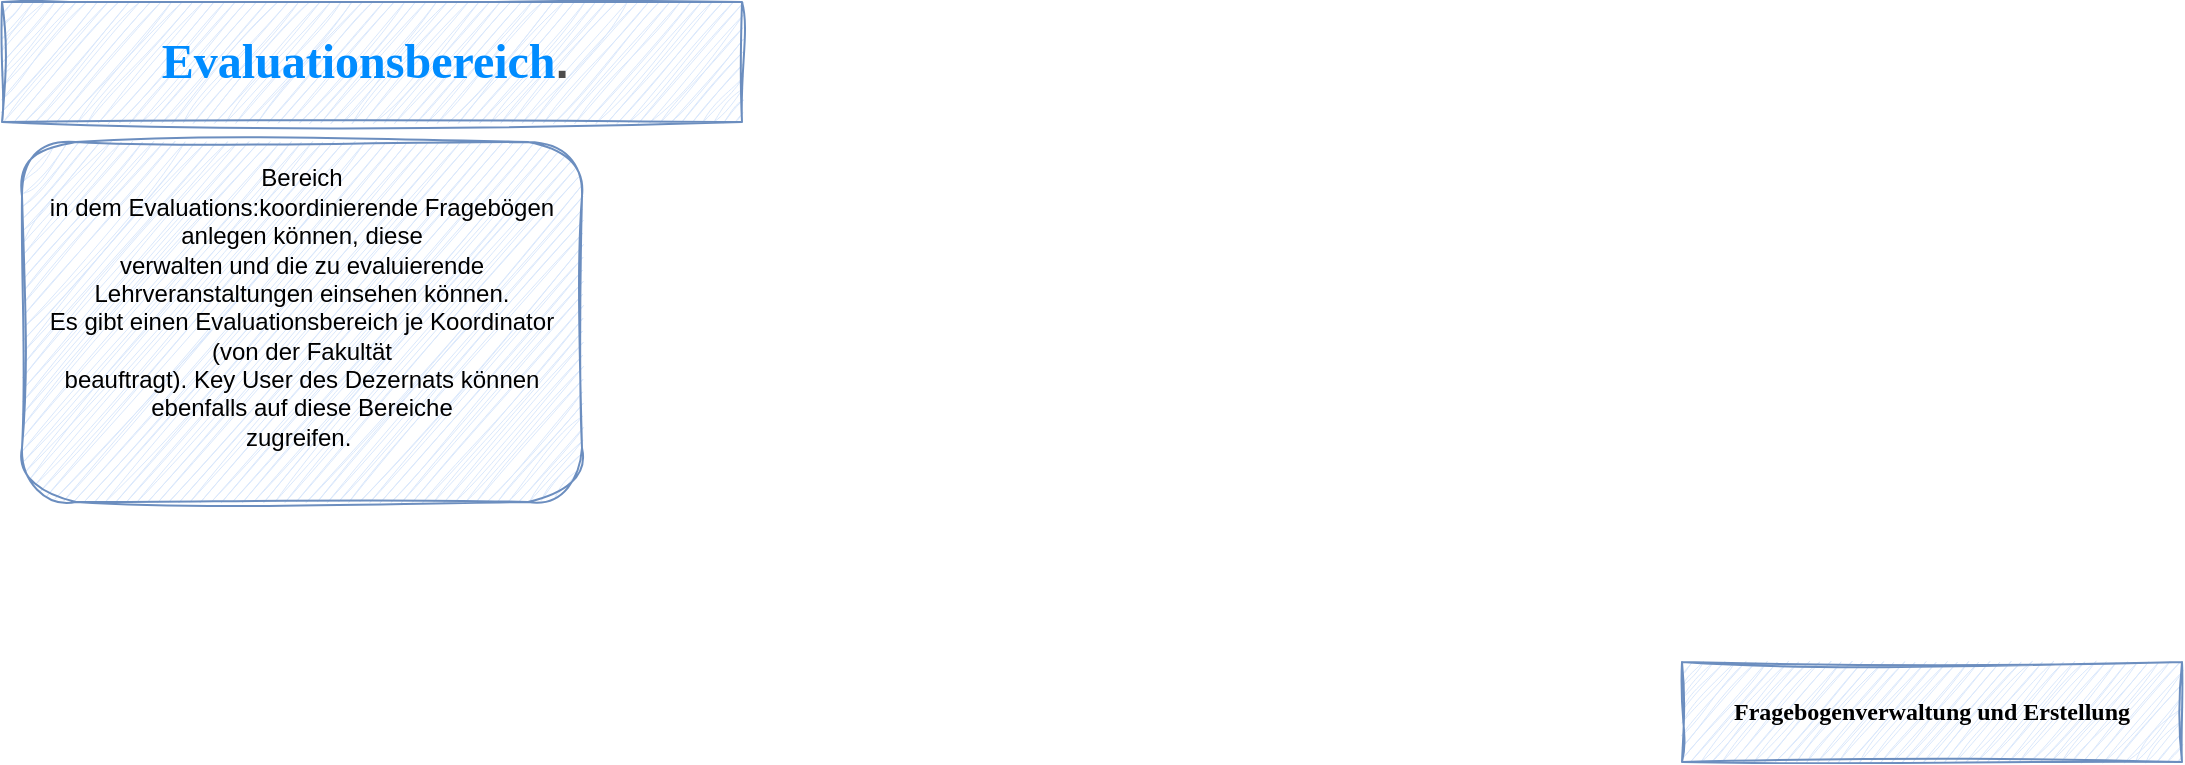 <mxfile version="28.0.9" pages="2">
  <diagram name="Evaluationsbereich" id="bFeAZyRayFYzndqzg-Td">
    <mxGraphModel dx="1426" dy="745" grid="1" gridSize="10" guides="1" tooltips="1" connect="1" arrows="1" fold="1" page="1" pageScale="1" pageWidth="827" pageHeight="1169" math="0" shadow="0">
      <root>
        <mxCell id="0" />
        <mxCell id="1" parent="0" />
        <mxCell id="QAIENvD28hbBHRoYnTSa-1" value="&lt;h1&gt;&lt;b style=&quot;&quot;&gt;&lt;font face=&quot;Verdana&quot; style=&quot;font-size: 24px;&quot;&gt;Evaluationsbereich&lt;/font&gt;&lt;/b&gt;&lt;span style=&quot;color: rgb(77, 77, 77);&quot;&gt;.&lt;/span&gt;&amp;nbsp;&lt;/h1&gt;" style="rounded=0;whiteSpace=wrap;html=1;fillColor=#dae8fc;strokeColor=#6c8ebf;sketch=1;curveFitting=1;jiggle=2;fontColor=#008CFF;" vertex="1" parent="1">
          <mxGeometry x="10" y="20" width="370" height="60" as="geometry" />
        </mxCell>
        <mxCell id="QAIENvD28hbBHRoYnTSa-2" value="&#xa;&lt;div&gt;&lt;span data-mx-given-colors=&quot;{&amp;quot;color&amp;quot;:&amp;quot;rgb(77, 77, 77)&amp;quot;}&quot; style=&quot;color: generic-light-dark(rgb(77, 77, 77), rgb(171, 171, 171));&quot;&gt;Bereich&#xa; in dem Evaluations:koordinierende Fragebögen anlegen können, diese &#xa;verwalten und die zu evaluierende Lehrveranstaltungen einsehen können. &#xa;Es gibt einen Evaluationsbereich je Koordinator (von der Fakultät &#xa;beauftragt). Key User des Dezernats können ebenfalls auf diese Bereiche &#xa;zugreifen.&lt;/span&gt;&amp;nbsp;&lt;/div&gt;&#xa;&#xa;" style="rounded=1;whiteSpace=wrap;html=1;fillColor=#dae8fc;strokeColor=#6c8ebf;sketch=1;curveFitting=1;jiggle=2;align=center;" vertex="1" parent="1">
          <mxGeometry x="20" y="90" width="280" height="180" as="geometry" />
        </mxCell>
        <mxCell id="QAIENvD28hbBHRoYnTSa-3" value="&lt;font face=&quot;Verdana&quot;&gt;&lt;b&gt;Fragebogenverwaltung und Erstellung&lt;/b&gt;&lt;/font&gt;" style="rounded=0;whiteSpace=wrap;html=1;fillColor=#dae8fc;strokeColor=#6c8ebf;sketch=1;curveFitting=1;jiggle=2;" vertex="1" parent="1">
          <mxGeometry x="850" y="350" width="250" height="50" as="geometry" />
        </mxCell>
      </root>
    </mxGraphModel>
  </diagram>
  <diagram id="i5fRMX3bDrgT3CYCGFqA" name="Fragebögen">
    <mxGraphModel dx="1678" dy="876" grid="1" gridSize="10" guides="1" tooltips="1" connect="1" arrows="1" fold="1" page="1" pageScale="1" pageWidth="827" pageHeight="1169" math="0" shadow="0">
      <root>
        <mxCell id="0" />
        <mxCell id="1" parent="0" />
        <mxCell id="W_2epq7IKHOyBFfJu-2j-45" value="" style="rounded=0;whiteSpace=wrap;html=1;" vertex="1" parent="1">
          <mxGeometry x="130" y="115" width="860" height="385" as="geometry" />
        </mxCell>
        <mxCell id="7l6I9ZnIz1sRPXKififV-1" value="&lt;b&gt;&lt;font face=&quot;Verdana&quot; style=&quot;font-size: 19px;&quot;&gt;Fragebogenübersicht&lt;/font&gt;&lt;/b&gt;" style="rounded=0;whiteSpace=wrap;html=1;fillColor=#dae8fc;strokeColor=#6c8ebf;sketch=1;curveFitting=1;jiggle=2;" vertex="1" parent="1">
          <mxGeometry x="40" y="40" width="250" height="50" as="geometry" />
        </mxCell>
        <mxCell id="W_2epq7IKHOyBFfJu-2j-3" value="Fragebogentyp" style="text;html=1;align=center;verticalAlign=middle;whiteSpace=wrap;rounded=0;fontStyle=1" vertex="1" parent="1">
          <mxGeometry x="200" y="260" width="70" height="34" as="geometry" />
        </mxCell>
        <mxCell id="W_2epq7IKHOyBFfJu-2j-4" value="" style="endArrow=none;html=1;rounded=0;" edge="1" parent="1">
          <mxGeometry width="50" height="50" relative="1" as="geometry">
            <mxPoint x="190" y="300" as="sourcePoint" />
            <mxPoint x="920" y="300" as="targetPoint" />
          </mxGeometry>
        </mxCell>
        <mxCell id="W_2epq7IKHOyBFfJu-2j-5" value="Notiz" style="text;html=1;align=center;verticalAlign=middle;whiteSpace=wrap;rounded=0;fontStyle=1" vertex="1" parent="1">
          <mxGeometry x="480" y="260" width="70" height="34" as="geometry" />
        </mxCell>
        <mxCell id="W_2epq7IKHOyBFfJu-2j-6" value="Bearbeiten" style="text;html=1;align=center;verticalAlign=middle;whiteSpace=wrap;rounded=0;fontStyle=1" vertex="1" parent="1">
          <mxGeometry x="670" y="260" width="70" height="34" as="geometry" />
        </mxCell>
        <mxCell id="W_2epq7IKHOyBFfJu-2j-7" value="" style="shape=table;startSize=0;container=1;collapsible=0;childLayout=tableLayout;strokeColor=light-dark(#FFFFFF,#EDEDED);" vertex="1" parent="1">
          <mxGeometry x="191" y="300" width="729" height="160" as="geometry" />
        </mxCell>
        <mxCell id="W_2epq7IKHOyBFfJu-2j-8" value="" style="shape=tableRow;horizontal=0;startSize=0;swimlaneHead=0;swimlaneBody=0;strokeColor=inherit;top=0;left=0;bottom=0;right=0;collapsible=0;dropTarget=0;fillColor=none;points=[[0,0.5],[1,0.5]];portConstraint=eastwest;" vertex="1" parent="W_2epq7IKHOyBFfJu-2j-7">
          <mxGeometry width="729" height="40" as="geometry" />
        </mxCell>
        <mxCell id="W_2epq7IKHOyBFfJu-2j-9" value="Vorlesung" style="shape=partialRectangle;html=1;whiteSpace=wrap;connectable=0;strokeColor=light-dark(#ffffff, #959595);overflow=hidden;fillColor=#f5f5f5;top=0;left=0;bottom=0;right=0;pointerEvents=1;fontColor=#333333;align=left;" vertex="1" parent="W_2epq7IKHOyBFfJu-2j-8">
          <mxGeometry width="243" height="40" as="geometry">
            <mxRectangle width="243" height="40" as="alternateBounds" />
          </mxGeometry>
        </mxCell>
        <mxCell id="W_2epq7IKHOyBFfJu-2j-10" value="" style="shape=partialRectangle;html=1;whiteSpace=wrap;connectable=0;strokeColor=#666666;overflow=hidden;fillColor=#f5f5f5;top=0;left=0;bottom=0;right=0;pointerEvents=1;fontColor=#333333;" vertex="1" parent="W_2epq7IKHOyBFfJu-2j-8">
          <mxGeometry x="243" width="243" height="40" as="geometry">
            <mxRectangle width="243" height="40" as="alternateBounds" />
          </mxGeometry>
        </mxCell>
        <mxCell id="W_2epq7IKHOyBFfJu-2j-11" value="" style="shape=partialRectangle;html=1;whiteSpace=wrap;connectable=0;strokeColor=#666666;overflow=hidden;fillColor=#f5f5f5;top=0;left=0;bottom=0;right=0;pointerEvents=1;fontColor=#333333;" vertex="1" parent="W_2epq7IKHOyBFfJu-2j-8">
          <mxGeometry x="486" width="243" height="40" as="geometry">
            <mxRectangle width="243" height="40" as="alternateBounds" />
          </mxGeometry>
        </mxCell>
        <mxCell id="W_2epq7IKHOyBFfJu-2j-12" value="" style="shape=tableRow;horizontal=0;startSize=0;swimlaneHead=0;swimlaneBody=0;strokeColor=inherit;top=0;left=0;bottom=0;right=0;collapsible=0;dropTarget=0;fillColor=none;points=[[0,0.5],[1,0.5]];portConstraint=eastwest;swimlaneFillColor=#FFFFFF;" vertex="1" parent="W_2epq7IKHOyBFfJu-2j-7">
          <mxGeometry y="40" width="729" height="40" as="geometry" />
        </mxCell>
        <mxCell id="W_2epq7IKHOyBFfJu-2j-13" value="&lt;div align=&quot;left&quot;&gt;Seminar&lt;/div&gt;" style="shape=partialRectangle;html=1;whiteSpace=wrap;connectable=0;strokeColor=inherit;overflow=hidden;fillColor=none;top=0;left=0;bottom=0;right=0;pointerEvents=1;swimlaneFillColor=#FFFFFF;align=left;" vertex="1" parent="W_2epq7IKHOyBFfJu-2j-12">
          <mxGeometry width="243" height="40" as="geometry">
            <mxRectangle width="243" height="40" as="alternateBounds" />
          </mxGeometry>
        </mxCell>
        <mxCell id="W_2epq7IKHOyBFfJu-2j-14" value="" style="shape=partialRectangle;html=1;whiteSpace=wrap;connectable=0;strokeColor=inherit;overflow=hidden;fillColor=none;top=0;left=0;bottom=0;right=0;pointerEvents=1;swimlaneFillColor=#FFFFFF;" vertex="1" parent="W_2epq7IKHOyBFfJu-2j-12">
          <mxGeometry x="243" width="243" height="40" as="geometry">
            <mxRectangle width="243" height="40" as="alternateBounds" />
          </mxGeometry>
        </mxCell>
        <mxCell id="W_2epq7IKHOyBFfJu-2j-15" value="" style="shape=partialRectangle;html=1;whiteSpace=wrap;connectable=0;strokeColor=inherit;overflow=hidden;fillColor=none;top=0;left=0;bottom=0;right=0;pointerEvents=1;swimlaneFillColor=#FFFFFF;" vertex="1" parent="W_2epq7IKHOyBFfJu-2j-12">
          <mxGeometry x="486" width="243" height="40" as="geometry">
            <mxRectangle width="243" height="40" as="alternateBounds" />
          </mxGeometry>
        </mxCell>
        <mxCell id="W_2epq7IKHOyBFfJu-2j-16" value="" style="shape=tableRow;horizontal=0;startSize=0;swimlaneHead=0;swimlaneBody=0;strokeColor=inherit;top=0;left=0;bottom=0;right=0;collapsible=0;dropTarget=0;fillColor=none;points=[[0,0.5],[1,0.5]];portConstraint=eastwest;swimlaneFillColor=#FFFFFF;" vertex="1" parent="W_2epq7IKHOyBFfJu-2j-7">
          <mxGeometry y="80" width="729" height="40" as="geometry" />
        </mxCell>
        <mxCell id="W_2epq7IKHOyBFfJu-2j-17" value="Projekt" style="shape=partialRectangle;html=1;whiteSpace=wrap;connectable=0;strokeColor=#666666;overflow=hidden;fillColor=#f5f5f5;top=0;left=0;bottom=0;right=0;pointerEvents=1;fontColor=#333333;swimlaneFillColor=#FFFFFF;align=left;" vertex="1" parent="W_2epq7IKHOyBFfJu-2j-16">
          <mxGeometry width="243" height="40" as="geometry">
            <mxRectangle width="243" height="40" as="alternateBounds" />
          </mxGeometry>
        </mxCell>
        <mxCell id="W_2epq7IKHOyBFfJu-2j-18" value="" style="shape=partialRectangle;html=1;whiteSpace=wrap;connectable=0;strokeColor=#666666;overflow=hidden;fillColor=#f5f5f5;top=0;left=0;bottom=0;right=0;pointerEvents=1;fontColor=#333333;swimlaneFillColor=#FFFFFF;" vertex="1" parent="W_2epq7IKHOyBFfJu-2j-16">
          <mxGeometry x="243" width="243" height="40" as="geometry">
            <mxRectangle width="243" height="40" as="alternateBounds" />
          </mxGeometry>
        </mxCell>
        <mxCell id="W_2epq7IKHOyBFfJu-2j-19" value="" style="shape=partialRectangle;html=1;whiteSpace=wrap;connectable=0;strokeColor=#666666;overflow=hidden;fillColor=#f5f5f5;top=0;left=0;bottom=0;right=0;pointerEvents=1;fontColor=#333333;swimlaneFillColor=#FFFFFF;" vertex="1" parent="W_2epq7IKHOyBFfJu-2j-16">
          <mxGeometry x="486" width="243" height="40" as="geometry">
            <mxRectangle width="243" height="40" as="alternateBounds" />
          </mxGeometry>
        </mxCell>
        <mxCell id="W_2epq7IKHOyBFfJu-2j-20" value="" style="shape=tableRow;horizontal=0;startSize=0;swimlaneHead=0;swimlaneBody=0;strokeColor=inherit;top=0;left=0;bottom=0;right=0;collapsible=0;dropTarget=0;fillColor=none;points=[[0,0.5],[1,0.5]];portConstraint=eastwest;swimlaneFillColor=#FFFFFF;" vertex="1" parent="W_2epq7IKHOyBFfJu-2j-7">
          <mxGeometry y="120" width="729" height="40" as="geometry" />
        </mxCell>
        <mxCell id="W_2epq7IKHOyBFfJu-2j-21" value="..." style="shape=partialRectangle;html=1;whiteSpace=wrap;connectable=0;strokeColor=inherit;overflow=hidden;fillColor=none;top=0;left=0;bottom=0;right=0;pointerEvents=1;swimlaneFillColor=#FFFFFF;align=left;" vertex="1" parent="W_2epq7IKHOyBFfJu-2j-20">
          <mxGeometry width="243" height="40" as="geometry">
            <mxRectangle width="243" height="40" as="alternateBounds" />
          </mxGeometry>
        </mxCell>
        <mxCell id="W_2epq7IKHOyBFfJu-2j-22" value="" style="shape=partialRectangle;html=1;whiteSpace=wrap;connectable=0;strokeColor=inherit;overflow=hidden;fillColor=none;top=0;left=0;bottom=0;right=0;pointerEvents=1;swimlaneFillColor=#FFFFFF;" vertex="1" parent="W_2epq7IKHOyBFfJu-2j-20">
          <mxGeometry x="243" width="243" height="40" as="geometry">
            <mxRectangle width="243" height="40" as="alternateBounds" />
          </mxGeometry>
        </mxCell>
        <mxCell id="W_2epq7IKHOyBFfJu-2j-23" value="" style="shape=partialRectangle;html=1;whiteSpace=wrap;connectable=0;strokeColor=inherit;overflow=hidden;fillColor=none;top=0;left=0;bottom=0;right=0;pointerEvents=1;swimlaneFillColor=#FFFFFF;" vertex="1" parent="W_2epq7IKHOyBFfJu-2j-20">
          <mxGeometry x="486" width="243" height="40" as="geometry">
            <mxRectangle width="243" height="40" as="alternateBounds" />
          </mxGeometry>
        </mxCell>
        <mxCell id="W_2epq7IKHOyBFfJu-2j-24" value="" style="shape=image;html=1;verticalAlign=top;verticalLabelPosition=bottom;labelBackgroundColor=#ffffff;imageAspect=0;aspect=fixed;image=https://icons.diagrams.net/icon-cache1/Material_Core-2642/create-1100.svg;sketch=1;curveFitting=1;jiggle=2;fontColor=#008CFF;strokeColor=#008CFF;" vertex="1" parent="1">
          <mxGeometry x="698.45" y="310" width="18" height="18" as="geometry" />
        </mxCell>
        <mxCell id="W_2epq7IKHOyBFfJu-2j-25" value="" style="shape=image;html=1;verticalAlign=top;verticalLabelPosition=bottom;labelBackgroundColor=#ffffff;imageAspect=0;aspect=fixed;image=https://icons.diagrams.net/icon-cache1/Material_Core-2642/create-1100.svg;sketch=1;curveFitting=1;jiggle=2;fontColor=#008CFF;strokeColor=#008CFF;" vertex="1" parent="1">
          <mxGeometry x="696" y="390" width="18" height="18" as="geometry" />
        </mxCell>
        <mxCell id="W_2epq7IKHOyBFfJu-2j-26" value="" style="shape=image;html=1;verticalAlign=top;verticalLabelPosition=bottom;labelBackgroundColor=#ffffff;imageAspect=0;aspect=fixed;image=https://icons.diagrams.net/icon-cache1/Material_Core-2642/create-1100.svg;sketch=1;curveFitting=1;jiggle=2;fontColor=#008CFF;strokeColor=#008CFF;" vertex="1" parent="1">
          <mxGeometry x="696" y="350" width="18" height="18" as="geometry" />
        </mxCell>
        <mxCell id="W_2epq7IKHOyBFfJu-2j-27" value="" style="shape=image;html=1;verticalAlign=top;verticalLabelPosition=bottom;labelBackgroundColor=#ffffff;imageAspect=0;aspect=fixed;image=https://icons.diagrams.net/icon-cache1/Material_Core-2642/create-1100.svg;sketch=1;curveFitting=1;jiggle=2;fontColor=#008CFF;strokeColor=#008CFF;" vertex="1" parent="1">
          <mxGeometry x="696" y="430" width="18" height="18" as="geometry" />
        </mxCell>
        <mxCell id="W_2epq7IKHOyBFfJu-2j-32" value="Freigabe" style="text;html=1;align=center;verticalAlign=middle;whiteSpace=wrap;rounded=0;fontStyle=1" vertex="1" parent="1">
          <mxGeometry x="810" y="260" width="70" height="34" as="geometry" />
        </mxCell>
        <mxCell id="W_2epq7IKHOyBFfJu-2j-33" value="" style="html=1;verticalLabelPosition=bottom;align=center;labelBackgroundColor=#ffffff;verticalAlign=top;strokeWidth=2;strokeColor=#CCCCCC;shadow=0;dashed=0;shape=mxgraph.ios7.icons.eye;" vertex="1" parent="1">
          <mxGeometry x="830" y="310" width="30" height="14.1" as="geometry" />
        </mxCell>
        <mxCell id="W_2epq7IKHOyBFfJu-2j-34" value="" style="html=1;verticalLabelPosition=bottom;align=center;labelBackgroundColor=#ffffff;verticalAlign=top;strokeWidth=2;strokeColor=#CCCCCC;shadow=0;dashed=0;shape=mxgraph.ios7.icons.eye;" vertex="1" parent="1">
          <mxGeometry x="830" y="430" width="30" height="14.1" as="geometry" />
        </mxCell>
        <mxCell id="W_2epq7IKHOyBFfJu-2j-35" value="" style="html=1;verticalLabelPosition=bottom;align=center;labelBackgroundColor=#ffffff;verticalAlign=top;strokeWidth=2;strokeColor=#CCCCCC;shadow=0;dashed=0;shape=mxgraph.ios7.icons.eye;" vertex="1" parent="1">
          <mxGeometry x="830" y="351.95" width="30" height="14.1" as="geometry" />
        </mxCell>
        <mxCell id="W_2epq7IKHOyBFfJu-2j-36" value="" style="html=1;verticalLabelPosition=bottom;align=center;labelBackgroundColor=#ffffff;verticalAlign=top;strokeWidth=2;strokeColor=#CCCCCC;shadow=0;dashed=0;shape=mxgraph.ios7.icons.eye;" vertex="1" parent="1">
          <mxGeometry x="830" y="390" width="30" height="14.1" as="geometry" />
        </mxCell>
        <mxCell id="W_2epq7IKHOyBFfJu-2j-39" value="" style="endArrow=none;html=1;rounded=0;entryX=0.927;entryY=0.075;entryDx=0;entryDy=0;entryPerimeter=0;exitX=0.167;exitY=1.067;exitDx=0;exitDy=0;exitPerimeter=0;strokeWidth=4;strokeColor=#CCCCCC;" edge="1" parent="1" source="W_2epq7IKHOyBFfJu-2j-35" target="W_2epq7IKHOyBFfJu-2j-12">
          <mxGeometry width="50" height="50" relative="1" as="geometry">
            <mxPoint x="820" y="384" as="sourcePoint" />
            <mxPoint x="850" y="350" as="targetPoint" />
          </mxGeometry>
        </mxCell>
        <mxCell id="W_2epq7IKHOyBFfJu-2j-41" value="to do: Fragetypen bestimmen | ENtscheidung verschiedene Fragetypen fest anbieten oder selbständig anlegen neuer Fragetypen" style="shape=note;whiteSpace=wrap;html=1;backgroundOutline=1;darkOpacity=0.05;fillColor=#f5f5f5;strokeColor=#666666;fontColor=#333333;sketch=1;curveFitting=1;jiggle=2;" vertex="1" parent="1">
          <mxGeometry x="800" y="560" width="220" height="100" as="geometry" />
        </mxCell>
        <mxCell id="W_2epq7IKHOyBFfJu-2j-43" value="" style="endArrow=none;html=1;rounded=0;strokeWidth=1;" edge="1" parent="1">
          <mxGeometry width="50" height="50" relative="1" as="geometry">
            <mxPoint x="150" y="180" as="sourcePoint" />
            <mxPoint x="930" y="180" as="targetPoint" />
          </mxGeometry>
        </mxCell>
        <mxCell id="W_2epq7IKHOyBFfJu-2j-44" value="&lt;font style=&quot;font-size: 18px;&quot; face=&quot;Verdana&quot;&gt;&lt;b&gt;Fragebögen&lt;/b&gt;&lt;/font&gt;" style="text;html=1;align=center;verticalAlign=middle;whiteSpace=wrap;rounded=0;" vertex="1" parent="1">
          <mxGeometry x="170.5" y="130" width="60" height="30" as="geometry" />
        </mxCell>
        <mxCell id="W_2epq7IKHOyBFfJu-2j-46" value="&lt;font face=&quot;Verdana&quot; style=&quot;font-size: 18px;&quot;&gt;&lt;b&gt;Fragebogen Erstellung | Bearbeitung&lt;/b&gt;&lt;/font&gt;" style="rounded=0;whiteSpace=wrap;html=1;fillColor=#dae8fc;strokeColor=#6c8ebf;sketch=1;curveFitting=1;jiggle=2;" vertex="1" parent="1">
          <mxGeometry x="40" y="550" width="330" height="50" as="geometry" />
        </mxCell>
        <mxCell id="W_2epq7IKHOyBFfJu-2j-47" value="Fragetyp" style="rounded=1;whiteSpace=wrap;html=1;fillColor=#dae8fc;strokeColor=#6c8ebf;sketch=1;curveFitting=1;jiggle=2;" vertex="1" parent="1">
          <mxGeometry x="1120" y="670" width="100" height="40" as="geometry" />
        </mxCell>
        <mxCell id="W_2epq7IKHOyBFfJu-2j-48" value="&lt;font face=&quot;Verdana&quot; style=&quot;font-size: 18px;&quot;&gt;&lt;b&gt;Fragetypen&lt;/b&gt;&lt;/font&gt;" style="rounded=0;whiteSpace=wrap;html=1;fillColor=#dae8fc;strokeColor=#6c8ebf;sketch=1;curveFitting=1;jiggle=2;" vertex="1" parent="1">
          <mxGeometry x="1070" y="585" width="270" height="50" as="geometry" />
        </mxCell>
        <mxCell id="W_2epq7IKHOyBFfJu-2j-49" value="Versionierung | Sortierung der Fragebögen??" style="shape=note;whiteSpace=wrap;html=1;backgroundOutline=1;darkOpacity=0.05;fillColor=#f5f5f5;strokeColor=#666666;fontColor=#333333;sketch=1;curveFitting=1;jiggle=2;" vertex="1" parent="1">
          <mxGeometry x="1000" y="115" width="220" height="100" as="geometry" />
        </mxCell>
        <mxCell id="W_2epq7IKHOyBFfJu-2j-50" value="To do: Verwaltungsbereich für Dezernat | --&amp;gt; Fragebogenteile erstellen | Koordinator wählt Teile aus und stellt sie zusammen&amp;nbsp;" style="shape=note;whiteSpace=wrap;html=1;backgroundOutline=1;darkOpacity=0.05;fillColor=#f5f5f5;strokeColor=#666666;fontColor=#333333;sketch=1;curveFitting=1;jiggle=2;" vertex="1" parent="1">
          <mxGeometry x="570" y="560" width="220" height="100" as="geometry" />
        </mxCell>
        <mxCell id="W_2epq7IKHOyBFfJu-2j-51" value="" style="rounded=0;whiteSpace=wrap;html=1;" vertex="1" parent="1">
          <mxGeometry x="170" y="850" width="860" height="385" as="geometry" />
        </mxCell>
        <mxCell id="W_2epq7IKHOyBFfJu-2j-52" value="Bezeichnung" style="text;html=1;align=center;verticalAlign=middle;whiteSpace=wrap;rounded=0;fontStyle=1" vertex="1" parent="1">
          <mxGeometry x="240" y="995" width="70" height="34" as="geometry" />
        </mxCell>
        <mxCell id="W_2epq7IKHOyBFfJu-2j-53" value="" style="endArrow=none;html=1;rounded=0;" edge="1" parent="1">
          <mxGeometry width="50" height="50" relative="1" as="geometry">
            <mxPoint x="230" y="1035" as="sourcePoint" />
            <mxPoint x="960" y="1035" as="targetPoint" />
          </mxGeometry>
        </mxCell>
        <mxCell id="W_2epq7IKHOyBFfJu-2j-54" value="Fakultät" style="text;html=1;align=center;verticalAlign=middle;whiteSpace=wrap;rounded=0;fontStyle=1" vertex="1" parent="1">
          <mxGeometry x="520" y="995" width="70" height="34" as="geometry" />
        </mxCell>
        <mxCell id="W_2epq7IKHOyBFfJu-2j-55" value="Bearbeiten" style="text;html=1;align=center;verticalAlign=middle;whiteSpace=wrap;rounded=0;fontStyle=1" vertex="1" parent="1">
          <mxGeometry x="710" y="995" width="70" height="34" as="geometry" />
        </mxCell>
        <mxCell id="W_2epq7IKHOyBFfJu-2j-56" value="" style="shape=table;startSize=0;container=1;collapsible=0;childLayout=tableLayout;strokeColor=light-dark(#FFFFFF,#EDEDED);" vertex="1" parent="1">
          <mxGeometry x="231" y="1035" width="729" height="160" as="geometry" />
        </mxCell>
        <mxCell id="W_2epq7IKHOyBFfJu-2j-57" value="" style="shape=tableRow;horizontal=0;startSize=0;swimlaneHead=0;swimlaneBody=0;strokeColor=inherit;top=0;left=0;bottom=0;right=0;collapsible=0;dropTarget=0;fillColor=none;points=[[0,0.5],[1,0.5]];portConstraint=eastwest;" vertex="1" parent="W_2epq7IKHOyBFfJu-2j-56">
          <mxGeometry width="729" height="40" as="geometry" />
        </mxCell>
        <mxCell id="W_2epq7IKHOyBFfJu-2j-58" value="Phil_VL" style="shape=partialRectangle;html=1;whiteSpace=wrap;connectable=0;strokeColor=light-dark(#ffffff, #959595);overflow=hidden;fillColor=#f5f5f5;top=0;left=0;bottom=0;right=0;pointerEvents=1;fontColor=#333333;align=left;" vertex="1" parent="W_2epq7IKHOyBFfJu-2j-57">
          <mxGeometry width="243" height="40" as="geometry">
            <mxRectangle width="243" height="40" as="alternateBounds" />
          </mxGeometry>
        </mxCell>
        <mxCell id="W_2epq7IKHOyBFfJu-2j-59" value="" style="shape=partialRectangle;html=1;whiteSpace=wrap;connectable=0;strokeColor=#666666;overflow=hidden;fillColor=#f5f5f5;top=0;left=0;bottom=0;right=0;pointerEvents=1;fontColor=#333333;" vertex="1" parent="W_2epq7IKHOyBFfJu-2j-57">
          <mxGeometry x="243" width="243" height="40" as="geometry">
            <mxRectangle width="243" height="40" as="alternateBounds" />
          </mxGeometry>
        </mxCell>
        <mxCell id="W_2epq7IKHOyBFfJu-2j-60" value="" style="shape=partialRectangle;html=1;whiteSpace=wrap;connectable=0;strokeColor=#666666;overflow=hidden;fillColor=#f5f5f5;top=0;left=0;bottom=0;right=0;pointerEvents=1;fontColor=#333333;" vertex="1" parent="W_2epq7IKHOyBFfJu-2j-57">
          <mxGeometry x="486" width="243" height="40" as="geometry">
            <mxRectangle width="243" height="40" as="alternateBounds" />
          </mxGeometry>
        </mxCell>
        <mxCell id="W_2epq7IKHOyBFfJu-2j-61" value="" style="shape=tableRow;horizontal=0;startSize=0;swimlaneHead=0;swimlaneBody=0;strokeColor=inherit;top=0;left=0;bottom=0;right=0;collapsible=0;dropTarget=0;fillColor=none;points=[[0,0.5],[1,0.5]];portConstraint=eastwest;swimlaneFillColor=#FFFFFF;" vertex="1" parent="W_2epq7IKHOyBFfJu-2j-56">
          <mxGeometry y="40" width="729" height="40" as="geometry" />
        </mxCell>
        <mxCell id="W_2epq7IKHOyBFfJu-2j-62" value="Sozi_Seminar" style="shape=partialRectangle;html=1;whiteSpace=wrap;connectable=0;strokeColor=inherit;overflow=hidden;fillColor=none;top=0;left=0;bottom=0;right=0;pointerEvents=1;swimlaneFillColor=#FFFFFF;align=left;" vertex="1" parent="W_2epq7IKHOyBFfJu-2j-61">
          <mxGeometry width="243" height="40" as="geometry">
            <mxRectangle width="243" height="40" as="alternateBounds" />
          </mxGeometry>
        </mxCell>
        <mxCell id="W_2epq7IKHOyBFfJu-2j-63" value="" style="shape=partialRectangle;html=1;whiteSpace=wrap;connectable=0;strokeColor=inherit;overflow=hidden;fillColor=none;top=0;left=0;bottom=0;right=0;pointerEvents=1;swimlaneFillColor=#FFFFFF;" vertex="1" parent="W_2epq7IKHOyBFfJu-2j-61">
          <mxGeometry x="243" width="243" height="40" as="geometry">
            <mxRectangle width="243" height="40" as="alternateBounds" />
          </mxGeometry>
        </mxCell>
        <mxCell id="W_2epq7IKHOyBFfJu-2j-64" value="" style="shape=partialRectangle;html=1;whiteSpace=wrap;connectable=0;strokeColor=inherit;overflow=hidden;fillColor=none;top=0;left=0;bottom=0;right=0;pointerEvents=1;swimlaneFillColor=#FFFFFF;" vertex="1" parent="W_2epq7IKHOyBFfJu-2j-61">
          <mxGeometry x="486" width="243" height="40" as="geometry">
            <mxRectangle width="243" height="40" as="alternateBounds" />
          </mxGeometry>
        </mxCell>
        <mxCell id="W_2epq7IKHOyBFfJu-2j-65" value="" style="shape=tableRow;horizontal=0;startSize=0;swimlaneHead=0;swimlaneBody=0;strokeColor=inherit;top=0;left=0;bottom=0;right=0;collapsible=0;dropTarget=0;fillColor=none;points=[[0,0.5],[1,0.5]];portConstraint=eastwest;swimlaneFillColor=#FFFFFF;" vertex="1" parent="W_2epq7IKHOyBFfJu-2j-56">
          <mxGeometry y="80" width="729" height="40" as="geometry" />
        </mxCell>
        <mxCell id="W_2epq7IKHOyBFfJu-2j-66" value="Informatik_V" style="shape=partialRectangle;html=1;whiteSpace=wrap;connectable=0;strokeColor=#666666;overflow=hidden;fillColor=#f5f5f5;top=0;left=0;bottom=0;right=0;pointerEvents=1;fontColor=#333333;swimlaneFillColor=#FFFFFF;align=left;" vertex="1" parent="W_2epq7IKHOyBFfJu-2j-65">
          <mxGeometry width="243" height="40" as="geometry">
            <mxRectangle width="243" height="40" as="alternateBounds" />
          </mxGeometry>
        </mxCell>
        <mxCell id="W_2epq7IKHOyBFfJu-2j-67" value="" style="shape=partialRectangle;html=1;whiteSpace=wrap;connectable=0;strokeColor=#666666;overflow=hidden;fillColor=#f5f5f5;top=0;left=0;bottom=0;right=0;pointerEvents=1;fontColor=#333333;swimlaneFillColor=#FFFFFF;" vertex="1" parent="W_2epq7IKHOyBFfJu-2j-65">
          <mxGeometry x="243" width="243" height="40" as="geometry">
            <mxRectangle width="243" height="40" as="alternateBounds" />
          </mxGeometry>
        </mxCell>
        <mxCell id="W_2epq7IKHOyBFfJu-2j-68" value="" style="shape=partialRectangle;html=1;whiteSpace=wrap;connectable=0;strokeColor=#666666;overflow=hidden;fillColor=#f5f5f5;top=0;left=0;bottom=0;right=0;pointerEvents=1;fontColor=#333333;swimlaneFillColor=#FFFFFF;" vertex="1" parent="W_2epq7IKHOyBFfJu-2j-65">
          <mxGeometry x="486" width="243" height="40" as="geometry">
            <mxRectangle width="243" height="40" as="alternateBounds" />
          </mxGeometry>
        </mxCell>
        <mxCell id="W_2epq7IKHOyBFfJu-2j-69" value="" style="shape=tableRow;horizontal=0;startSize=0;swimlaneHead=0;swimlaneBody=0;strokeColor=inherit;top=0;left=0;bottom=0;right=0;collapsible=0;dropTarget=0;fillColor=none;points=[[0,0.5],[1,0.5]];portConstraint=eastwest;swimlaneFillColor=#FFFFFF;" vertex="1" parent="W_2epq7IKHOyBFfJu-2j-56">
          <mxGeometry y="120" width="729" height="40" as="geometry" />
        </mxCell>
        <mxCell id="W_2epq7IKHOyBFfJu-2j-70" value="..." style="shape=partialRectangle;html=1;whiteSpace=wrap;connectable=0;strokeColor=inherit;overflow=hidden;fillColor=none;top=0;left=0;bottom=0;right=0;pointerEvents=1;swimlaneFillColor=#FFFFFF;align=left;" vertex="1" parent="W_2epq7IKHOyBFfJu-2j-69">
          <mxGeometry width="243" height="40" as="geometry">
            <mxRectangle width="243" height="40" as="alternateBounds" />
          </mxGeometry>
        </mxCell>
        <mxCell id="W_2epq7IKHOyBFfJu-2j-71" value="" style="shape=partialRectangle;html=1;whiteSpace=wrap;connectable=0;strokeColor=inherit;overflow=hidden;fillColor=none;top=0;left=0;bottom=0;right=0;pointerEvents=1;swimlaneFillColor=#FFFFFF;" vertex="1" parent="W_2epq7IKHOyBFfJu-2j-69">
          <mxGeometry x="243" width="243" height="40" as="geometry">
            <mxRectangle width="243" height="40" as="alternateBounds" />
          </mxGeometry>
        </mxCell>
        <mxCell id="W_2epq7IKHOyBFfJu-2j-72" value="" style="shape=partialRectangle;html=1;whiteSpace=wrap;connectable=0;strokeColor=inherit;overflow=hidden;fillColor=none;top=0;left=0;bottom=0;right=0;pointerEvents=1;swimlaneFillColor=#FFFFFF;" vertex="1" parent="W_2epq7IKHOyBFfJu-2j-69">
          <mxGeometry x="486" width="243" height="40" as="geometry">
            <mxRectangle width="243" height="40" as="alternateBounds" />
          </mxGeometry>
        </mxCell>
        <mxCell id="W_2epq7IKHOyBFfJu-2j-73" value="" style="shape=image;html=1;verticalAlign=top;verticalLabelPosition=bottom;labelBackgroundColor=#ffffff;imageAspect=0;aspect=fixed;image=https://icons.diagrams.net/icon-cache1/Material_Core-2642/create-1100.svg;sketch=1;curveFitting=1;jiggle=2;fontColor=#008CFF;strokeColor=#008CFF;" vertex="1" parent="1">
          <mxGeometry x="738.45" y="1045" width="18" height="18" as="geometry" />
        </mxCell>
        <mxCell id="W_2epq7IKHOyBFfJu-2j-74" value="" style="shape=image;html=1;verticalAlign=top;verticalLabelPosition=bottom;labelBackgroundColor=#ffffff;imageAspect=0;aspect=fixed;image=https://icons.diagrams.net/icon-cache1/Material_Core-2642/create-1100.svg;sketch=1;curveFitting=1;jiggle=2;fontColor=#008CFF;strokeColor=#008CFF;" vertex="1" parent="1">
          <mxGeometry x="736" y="1125" width="18" height="18" as="geometry" />
        </mxCell>
        <mxCell id="W_2epq7IKHOyBFfJu-2j-75" value="" style="shape=image;html=1;verticalAlign=top;verticalLabelPosition=bottom;labelBackgroundColor=#ffffff;imageAspect=0;aspect=fixed;image=https://icons.diagrams.net/icon-cache1/Material_Core-2642/create-1100.svg;sketch=1;curveFitting=1;jiggle=2;fontColor=#008CFF;strokeColor=#008CFF;" vertex="1" parent="1">
          <mxGeometry x="736" y="1085" width="18" height="18" as="geometry" />
        </mxCell>
        <mxCell id="W_2epq7IKHOyBFfJu-2j-76" value="" style="shape=image;html=1;verticalAlign=top;verticalLabelPosition=bottom;labelBackgroundColor=#ffffff;imageAspect=0;aspect=fixed;image=https://icons.diagrams.net/icon-cache1/Material_Core-2642/create-1100.svg;sketch=1;curveFitting=1;jiggle=2;fontColor=#008CFF;strokeColor=#008CFF;" vertex="1" parent="1">
          <mxGeometry x="736" y="1165" width="18" height="18" as="geometry" />
        </mxCell>
        <mxCell id="W_2epq7IKHOyBFfJu-2j-77" value="Freigabe" style="text;html=1;align=center;verticalAlign=middle;whiteSpace=wrap;rounded=0;fontStyle=1" vertex="1" parent="1">
          <mxGeometry x="850" y="995" width="70" height="34" as="geometry" />
        </mxCell>
        <mxCell id="W_2epq7IKHOyBFfJu-2j-78" value="" style="html=1;verticalLabelPosition=bottom;align=center;labelBackgroundColor=#ffffff;verticalAlign=top;strokeWidth=2;strokeColor=#CCCCCC;shadow=0;dashed=0;shape=mxgraph.ios7.icons.eye;" vertex="1" parent="1">
          <mxGeometry x="870" y="1045" width="30" height="14.1" as="geometry" />
        </mxCell>
        <mxCell id="W_2epq7IKHOyBFfJu-2j-79" value="" style="html=1;verticalLabelPosition=bottom;align=center;labelBackgroundColor=#ffffff;verticalAlign=top;strokeWidth=2;strokeColor=#CCCCCC;shadow=0;dashed=0;shape=mxgraph.ios7.icons.eye;" vertex="1" parent="1">
          <mxGeometry x="870" y="1165" width="30" height="14.1" as="geometry" />
        </mxCell>
        <mxCell id="W_2epq7IKHOyBFfJu-2j-80" value="" style="html=1;verticalLabelPosition=bottom;align=center;labelBackgroundColor=#ffffff;verticalAlign=top;strokeWidth=2;strokeColor=#CCCCCC;shadow=0;dashed=0;shape=mxgraph.ios7.icons.eye;" vertex="1" parent="1">
          <mxGeometry x="870" y="1086.95" width="30" height="14.1" as="geometry" />
        </mxCell>
        <mxCell id="W_2epq7IKHOyBFfJu-2j-81" value="" style="html=1;verticalLabelPosition=bottom;align=center;labelBackgroundColor=#ffffff;verticalAlign=top;strokeWidth=2;strokeColor=#CCCCCC;shadow=0;dashed=0;shape=mxgraph.ios7.icons.eye;" vertex="1" parent="1">
          <mxGeometry x="870" y="1125" width="30" height="14.1" as="geometry" />
        </mxCell>
        <mxCell id="W_2epq7IKHOyBFfJu-2j-82" value="" style="endArrow=none;html=1;rounded=0;entryX=0.927;entryY=0.075;entryDx=0;entryDy=0;entryPerimeter=0;exitX=0.167;exitY=1.067;exitDx=0;exitDy=0;exitPerimeter=0;strokeWidth=4;strokeColor=#CCCCCC;" edge="1" parent="1" source="W_2epq7IKHOyBFfJu-2j-80" target="W_2epq7IKHOyBFfJu-2j-61">
          <mxGeometry width="50" height="50" relative="1" as="geometry">
            <mxPoint x="860" y="1119" as="sourcePoint" />
            <mxPoint x="890" y="1085" as="targetPoint" />
          </mxGeometry>
        </mxCell>
        <mxCell id="W_2epq7IKHOyBFfJu-2j-84" value="&lt;font style=&quot;font-size: 15px;&quot;&gt;Neuer Fragebogen&lt;/font&gt;" style="strokeWidth=1;shadow=0;dashed=0;align=center;html=1;shape=mxgraph.mockup.buttons.button;strokeColor=#666666;fontColor=#ffffff;mainText=;buttonStyle=round;fontSize=17;fontStyle=1;fillColor=#008cff;whiteSpace=wrap;" vertex="1" parent="1">
          <mxGeometry x="210.5" y="945" width="129" height="40" as="geometry" />
        </mxCell>
        <mxCell id="W_2epq7IKHOyBFfJu-2j-85" value="" style="endArrow=none;html=1;rounded=0;strokeWidth=1;" edge="1" parent="1">
          <mxGeometry width="50" height="50" relative="1" as="geometry">
            <mxPoint x="190" y="915" as="sourcePoint" />
            <mxPoint x="970" y="915" as="targetPoint" />
          </mxGeometry>
        </mxCell>
        <mxCell id="W_2epq7IKHOyBFfJu-2j-86" value="&lt;font style=&quot;font-size: 18px;&quot; face=&quot;Verdana&quot;&gt;&lt;b&gt;Fragebögen&lt;/b&gt;&lt;/font&gt;" style="text;html=1;align=center;verticalAlign=middle;whiteSpace=wrap;rounded=0;" vertex="1" parent="1">
          <mxGeometry x="210.5" y="865" width="60" height="30" as="geometry" />
        </mxCell>
        <mxCell id="W_2epq7IKHOyBFfJu-2j-87" value="Evaluationskoordinator" style="rounded=1;whiteSpace=wrap;html=1;" vertex="1" parent="1">
          <mxGeometry x="414" y="35" width="120" height="60" as="geometry" />
        </mxCell>
        <mxCell id="W_2epq7IKHOyBFfJu-2j-124" value="Key User Verwaltung" style="rounded=1;whiteSpace=wrap;html=1;" vertex="1" parent="1">
          <mxGeometry x="370" y="780" width="120" height="60" as="geometry" />
        </mxCell>
        <mxCell id="W_2epq7IKHOyBFfJu-2j-125" value="&lt;div&gt;Auswahl&lt;/div&gt;" style="shape=note;whiteSpace=wrap;html=1;backgroundOutline=1;darkOpacity=0.05;fillColor=#f5f5f5;strokeColor=#666666;fontColor=#333333;sketch=1;curveFitting=1;jiggle=2;" vertex="1" parent="1">
          <mxGeometry x="644.95" y="190" width="125" height="70" as="geometry" />
        </mxCell>
        <mxCell id="W_2epq7IKHOyBFfJu-2j-126" value="Maximal 26 Fragebögen" style="shape=note;whiteSpace=wrap;html=1;backgroundOutline=1;darkOpacity=0.05;fillColor=#f5f5f5;strokeColor=#666666;fontColor=#333333;sketch=1;curveFitting=1;jiggle=2;" vertex="1" parent="1">
          <mxGeometry x="100" y="930" width="125" height="70" as="geometry" />
        </mxCell>
        <mxCell id="W_2epq7IKHOyBFfJu-2j-127" value="Umfrage anlegen" style="shape=note;whiteSpace=wrap;html=1;backgroundOutline=1;darkOpacity=0.05;fillColor=#f5f5f5;strokeColor=#666666;fontColor=#333333;sketch=1;curveFitting=1;jiggle=2;size=0;" vertex="1" parent="1">
          <mxGeometry x="800" y="190" width="125" height="70" as="geometry" />
        </mxCell>
      </root>
    </mxGraphModel>
  </diagram>
</mxfile>
